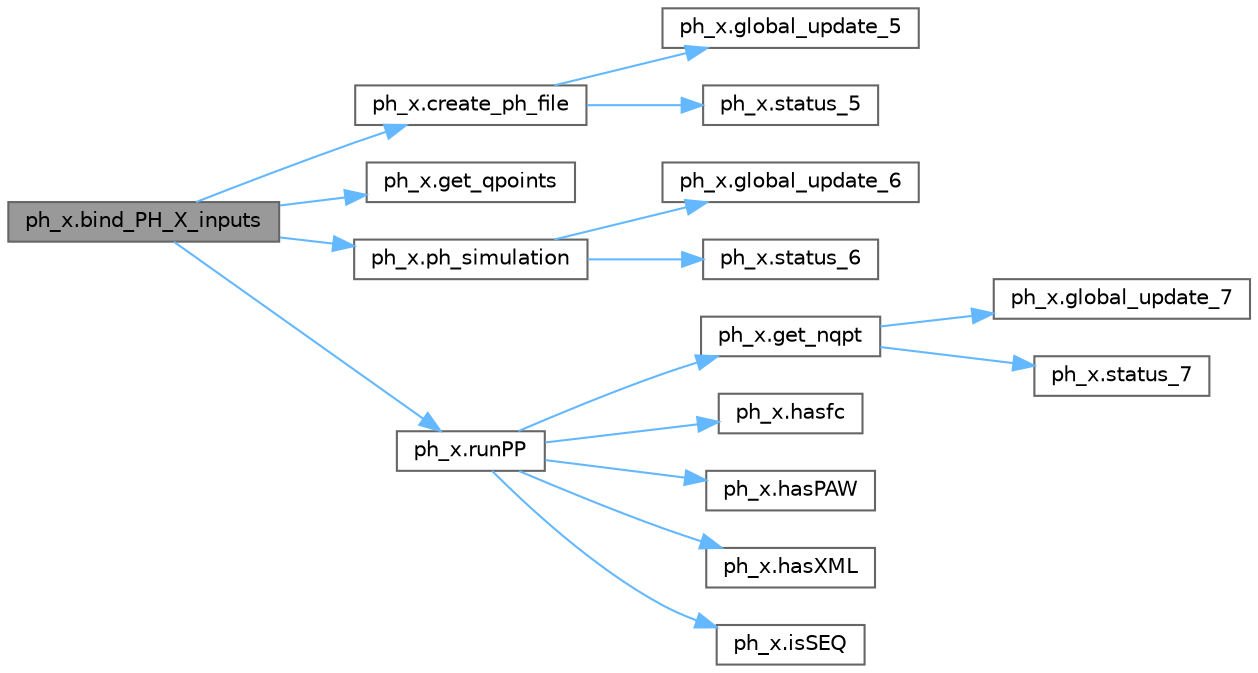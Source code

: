 digraph "ph_x.bind_PH_X_inputs"
{
 // LATEX_PDF_SIZE
  bgcolor="transparent";
  edge [fontname=Helvetica,fontsize=10,labelfontname=Helvetica,labelfontsize=10];
  node [fontname=Helvetica,fontsize=10,shape=box,height=0.2,width=0.4];
  rankdir="LR";
  Node1 [label="ph_x.bind_PH_X_inputs",height=0.2,width=0.4,color="gray40", fillcolor="grey60", style="filled", fontcolor="black",tooltip=" "];
  Node1 -> Node2 [color="steelblue1",style="solid"];
  Node2 [label="ph_x.create_ph_file",height=0.2,width=0.4,color="grey40", fillcolor="white", style="filled",URL="$df/d6e/namespaceph__x.html#ab2d101c3d6efc6f7caca3a08eca1ea6e",tooltip=" "];
  Node2 -> Node3 [color="steelblue1",style="solid"];
  Node3 [label="ph_x.global_update_5",height=0.2,width=0.4,color="grey40", fillcolor="white", style="filled",URL="$df/d6e/namespaceph__x.html#ade9427446702184e21f75364684d8353",tooltip="('CREATING PH INPUT FILE')"];
  Node2 -> Node4 [color="steelblue1",style="solid"];
  Node4 [label="ph_x.status_5",height=0.2,width=0.4,color="grey40", fillcolor="white", style="filled",URL="$df/d6e/namespaceph__x.html#adeada783e47e9695f5da4fcf97122bc8",tooltip="('CREATING PH INPUT FILE')"];
  Node1 -> Node5 [color="steelblue1",style="solid"];
  Node5 [label="ph_x.get_qpoints",height=0.2,width=0.4,color="grey40", fillcolor="white", style="filled",URL="$df/d6e/namespaceph__x.html#a3fd3ba8f446fcad016bbf113bf0a5b97",tooltip=" "];
  Node1 -> Node6 [color="steelblue1",style="solid"];
  Node6 [label="ph_x.ph_simulation",height=0.2,width=0.4,color="grey40", fillcolor="white", style="filled",URL="$df/d6e/namespaceph__x.html#a4f1c57be159bc34a0ce733f5163e7aa9",tooltip=" "];
  Node6 -> Node7 [color="steelblue1",style="solid"];
  Node7 [label="ph_x.global_update_6",height=0.2,width=0.4,color="grey40", fillcolor="white", style="filled",URL="$df/d6e/namespaceph__x.html#ac28e34b7dade0c4a679e2d25bb9ae326",tooltip="'STARTED PH SIMULATION'"];
  Node6 -> Node8 [color="steelblue1",style="solid"];
  Node8 [label="ph_x.status_6",height=0.2,width=0.4,color="grey40", fillcolor="white", style="filled",URL="$df/d6e/namespaceph__x.html#a1706868a93b7060edc10b5ab34664749",tooltip="('STARTED PH SIMULATION')"];
  Node1 -> Node9 [color="steelblue1",style="solid"];
  Node9 [label="ph_x.runPP",height=0.2,width=0.4,color="grey40", fillcolor="white", style="filled",URL="$df/d6e/namespaceph__x.html#a80bcb4c5e50abe580352448d71bf1d73",tooltip=" "];
  Node9 -> Node10 [color="steelblue1",style="solid"];
  Node10 [label="ph_x.get_nqpt",height=0.2,width=0.4,color="grey40", fillcolor="white", style="filled",URL="$df/d6e/namespaceph__x.html#adedf692e6e7888150b457d3b32d67625",tooltip=" "];
  Node10 -> Node11 [color="steelblue1",style="solid"];
  Node11 [label="ph_x.global_update_7",height=0.2,width=0.4,color="grey40", fillcolor="white", style="filled",URL="$df/d6e/namespaceph__x.html#a7094d25e9bfa85dd2e457f4a9887d57a",tooltip="STARTED POST PROCESSING OF PH SIMULATION RESULTS."];
  Node10 -> Node12 [color="steelblue1",style="solid"];
  Node12 [label="ph_x.status_7",height=0.2,width=0.4,color="grey40", fillcolor="white", style="filled",URL="$df/d6e/namespaceph__x.html#a552b96fd5128a5c9bb30dd0d3d22b7b5",tooltip="('STARTED POST PROCESSING OF PH SIMULATION RESULTS')"];
  Node9 -> Node13 [color="steelblue1",style="solid"];
  Node13 [label="ph_x.hasfc",height=0.2,width=0.4,color="grey40", fillcolor="white", style="filled",URL="$df/d6e/namespaceph__x.html#ae9f3ae40c2b54a401e515bb12f976fdb",tooltip=" "];
  Node9 -> Node14 [color="steelblue1",style="solid"];
  Node14 [label="ph_x.hasPAW",height=0.2,width=0.4,color="grey40", fillcolor="white", style="filled",URL="$df/d6e/namespaceph__x.html#a44b7ebeec7b1229e59b2cb2fddb7344d",tooltip=" "];
  Node9 -> Node15 [color="steelblue1",style="solid"];
  Node15 [label="ph_x.hasXML",height=0.2,width=0.4,color="grey40", fillcolor="white", style="filled",URL="$df/d6e/namespaceph__x.html#a87ca56961f31665a8659b8a1b63ca3a0",tooltip=" "];
  Node9 -> Node16 [color="steelblue1",style="solid"];
  Node16 [label="ph_x.isSEQ",height=0.2,width=0.4,color="grey40", fillcolor="white", style="filled",URL="$df/d6e/namespaceph__x.html#ae5b296630807ddb1534885e6bbb009f6",tooltip=" "];
}
